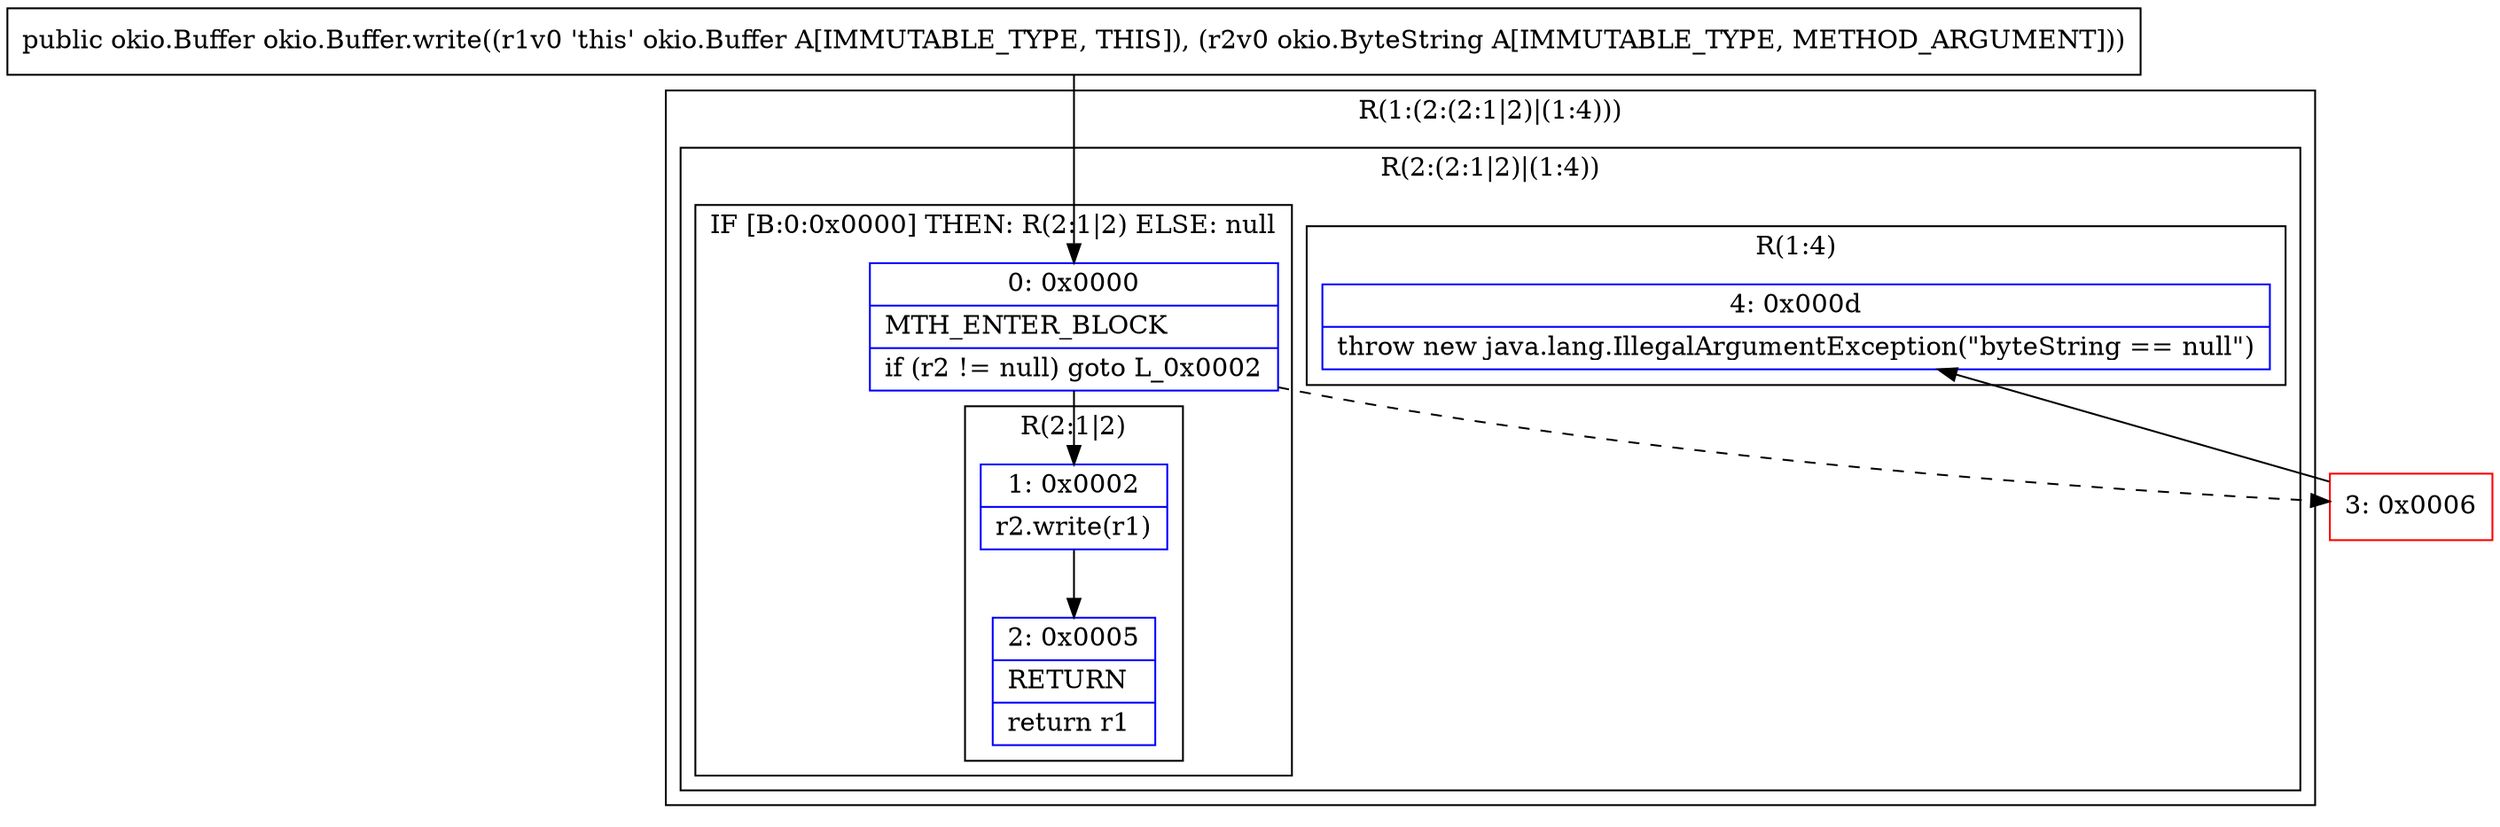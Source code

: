 digraph "CFG forokio.Buffer.write(Lokio\/ByteString;)Lokio\/Buffer;" {
subgraph cluster_Region_1682111927 {
label = "R(1:(2:(2:1|2)|(1:4)))";
node [shape=record,color=blue];
subgraph cluster_Region_1694385207 {
label = "R(2:(2:1|2)|(1:4))";
node [shape=record,color=blue];
subgraph cluster_IfRegion_1918340613 {
label = "IF [B:0:0x0000] THEN: R(2:1|2) ELSE: null";
node [shape=record,color=blue];
Node_0 [shape=record,label="{0\:\ 0x0000|MTH_ENTER_BLOCK\l|if (r2 != null) goto L_0x0002\l}"];
subgraph cluster_Region_310877415 {
label = "R(2:1|2)";
node [shape=record,color=blue];
Node_1 [shape=record,label="{1\:\ 0x0002|r2.write(r1)\l}"];
Node_2 [shape=record,label="{2\:\ 0x0005|RETURN\l|return r1\l}"];
}
}
subgraph cluster_Region_1633379397 {
label = "R(1:4)";
node [shape=record,color=blue];
Node_4 [shape=record,label="{4\:\ 0x000d|throw new java.lang.IllegalArgumentException(\"byteString == null\")\l}"];
}
}
}
Node_3 [shape=record,color=red,label="{3\:\ 0x0006}"];
MethodNode[shape=record,label="{public okio.Buffer okio.Buffer.write((r1v0 'this' okio.Buffer A[IMMUTABLE_TYPE, THIS]), (r2v0 okio.ByteString A[IMMUTABLE_TYPE, METHOD_ARGUMENT])) }"];
MethodNode -> Node_0;
Node_0 -> Node_1;
Node_0 -> Node_3[style=dashed];
Node_1 -> Node_2;
Node_3 -> Node_4;
}

